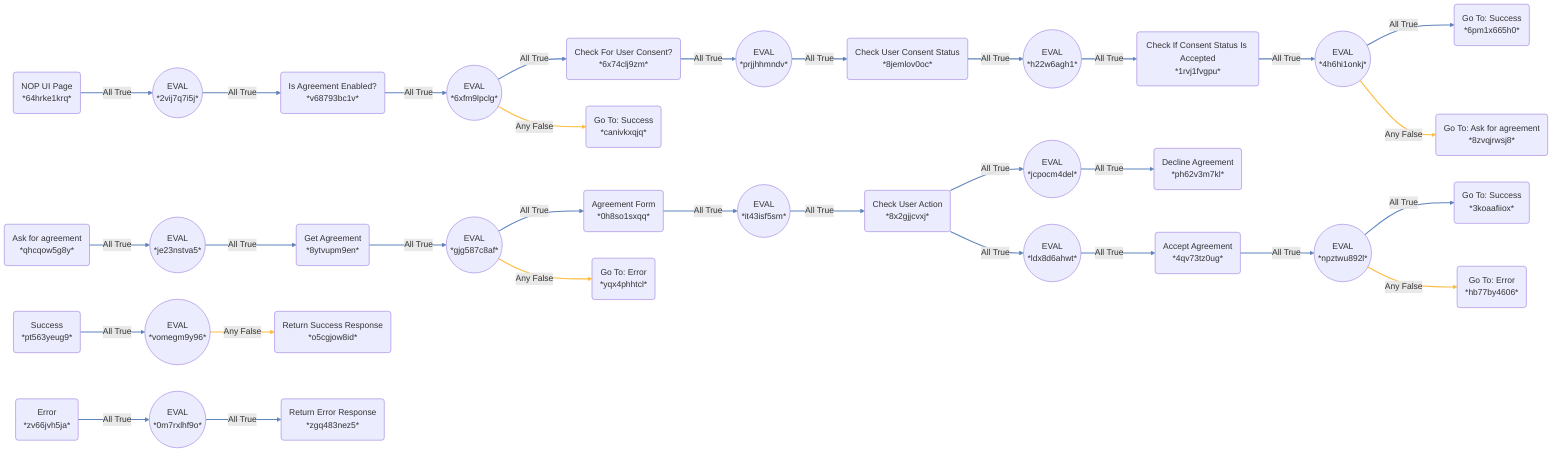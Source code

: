 flowchart LR
    64hrke1krq("NOP UI Page<br>*64hrke1krq*") -- All True --> 2vij7q7i5j(("EVAL<br>*2vij7q7i5j*"))
    2vij7q7i5j(("EVAL<br>*2vij7q7i5j*")) -- All True --> v68793bc1v("Is Agreement Enabled?<br>*v68793bc1v*")
    v68793bc1v("Is Agreement Enabled?<br>*v68793bc1v*") -- All True --> 6xfm9lpclg(("EVAL<br>*6xfm9lpclg*"))
    6xfm9lpclg(("EVAL<br>*6xfm9lpclg*")) -- All True --> 6x74clj9zm("Check For User Consent?<br>*6x74clj9zm*")
    6x74clj9zm("Check For User Consent?<br>*6x74clj9zm*") -- All True --> prjjhhmndv(("EVAL<br>*prjjhhmndv*"))
    prjjhhmndv(("EVAL<br>*prjjhhmndv*")) -- All True --> 8jemlov0oc("Check User Consent Status<br>*8jemlov0oc*")
    8jemlov0oc("Check User Consent Status<br>*8jemlov0oc*") -- All True --> h22w6agh1(("EVAL<br>*h22w6agh1*"))
    h22w6agh1(("EVAL<br>*h22w6agh1*")) -- All True --> 1rvj1fvgpu("Check If Consent Status Is Accepted<br>*1rvj1fvgpu*")
    1rvj1fvgpu("Check If Consent Status Is Accepted<br>*1rvj1fvgpu*") -- All True --> 4h6hi1onkj(("EVAL<br>*4h6hi1onkj*"))
    4h6hi1onkj(("EVAL<br>*4h6hi1onkj*")) -- All True --> 6pm1x665h0("Go To: Success<br>*6pm1x665h0*")
    4h6hi1onkj(("EVAL<br>*4h6hi1onkj*")) -- Any False --> 8zvqjrwsj8("Go To: Ask for agreement<br>*8zvqjrwsj8*")
    6xfm9lpclg(("EVAL<br>*6xfm9lpclg*")) -- Any False --> canivkxqjq("Go To: Success<br>*canivkxqjq*")
    qhcqow5g8y("Ask for agreement<br>*qhcqow5g8y*") -- All True --> je23nstva5(("EVAL<br>*je23nstva5*"))
    je23nstva5(("EVAL<br>*je23nstva5*")) -- All True --> 8ytvupm9en("Get Agreement<br>*8ytvupm9en*")
    8ytvupm9en("Get Agreement<br>*8ytvupm9en*") -- All True --> gjg587c8af(("EVAL<br>*gjg587c8af*"))
    gjg587c8af(("EVAL<br>*gjg587c8af*")) -- All True --> 0h8so1sxqq("Agreement Form<br>*0h8so1sxqq*")
    0h8so1sxqq("Agreement Form<br>*0h8so1sxqq*") -- All True --> it43isf5sm(("EVAL<br>*it43isf5sm*"))
    it43isf5sm(("EVAL<br>*it43isf5sm*")) -- All True --> 8x2gjjcvxj("Check User Action<br>*8x2gjjcvxj*")
    8x2gjjcvxj("Check User Action<br>*8x2gjjcvxj*") -- All True --> jcpocm4del(("EVAL<br>*jcpocm4del*"))
    jcpocm4del(("EVAL<br>*jcpocm4del*")) -- All True --> ph62v3m7kl("Decline Agreement<br>*ph62v3m7kl*")
    8x2gjjcvxj("Check User Action<br>*8x2gjjcvxj*") -- All True --> ldx8d6ahwt(("EVAL<br>*ldx8d6ahwt*"))
    ldx8d6ahwt(("EVAL<br>*ldx8d6ahwt*")) -- All True --> 4qv73tz0ug("Accept Agreement<br>*4qv73tz0ug*")
    4qv73tz0ug("Accept Agreement<br>*4qv73tz0ug*") -- All True --> npztwu892l(("EVAL<br>*npztwu892l*"))
    npztwu892l(("EVAL<br>*npztwu892l*")) -- All True --> 3koaafiiox("Go To: Success<br>*3koaafiiox*")
    npztwu892l(("EVAL<br>*npztwu892l*")) -- Any False --> hb77by4606("Go To: Error<br>*hb77by4606*")
    gjg587c8af(("EVAL<br>*gjg587c8af*")) -- Any False --> yqx4phhtcl("Go To: Error<br>*yqx4phhtcl*")
    pt563yeug9("Success<br>*pt563yeug9*") -- All True --> vomegm9y96(("EVAL<br>*vomegm9y96*"))
    vomegm9y96(("EVAL<br>*vomegm9y96*")) -- Any False --> o5cgjow8id("Return Success Response<br>*o5cgjow8id*")
    zv66jvh5ja("Error<br>*zv66jvh5ja*") -- All True --> 0m7rxlhf9o(("EVAL<br>*0m7rxlhf9o*"))
    0m7rxlhf9o(("EVAL<br>*0m7rxlhf9o*")) -- All True --> zgq483nez5("Return Error Response<br>*zgq483nez5*")

    linkStyle 0 stroke:#5F84BB,stroke-width:2px;
    linkStyle 1 stroke:#5F84BB,stroke-width:2px;
    linkStyle 2 stroke:#5F84BB,stroke-width:2px;
    linkStyle 3 stroke:#5F84BB,stroke-width:2px;
    linkStyle 4 stroke:#5F84BB,stroke-width:2px;
    linkStyle 5 stroke:#5F84BB,stroke-width:2px;
    linkStyle 6 stroke:#5F84BB,stroke-width:2px;
    linkStyle 7 stroke:#5F84BB,stroke-width:2px;
    linkStyle 8 stroke:#5F84BB,stroke-width:2px;
    linkStyle 9 stroke:#5F84BB,stroke-width:2px;
    linkStyle 10 stroke:#FCBC3E,stroke-width:2px;
    linkStyle 11 stroke:#FCBC3E,stroke-width:2px;
    linkStyle 12 stroke:#5F84BB,stroke-width:2px;
    linkStyle 13 stroke:#5F84BB,stroke-width:2px;
    linkStyle 14 stroke:#5F84BB,stroke-width:2px;
    linkStyle 15 stroke:#5F84BB,stroke-width:2px;
    linkStyle 16 stroke:#5F84BB,stroke-width:2px;
    linkStyle 17 stroke:#5F84BB,stroke-width:2px;
    linkStyle 18 stroke:#5F84BB,stroke-width:2px;
    linkStyle 19 stroke:#5F84BB,stroke-width:2px;
    linkStyle 20 stroke:#5F84BB,stroke-width:2px;
    linkStyle 21 stroke:#5F84BB,stroke-width:2px;
    linkStyle 22 stroke:#5F84BB,stroke-width:2px;
    linkStyle 23 stroke:#5F84BB,stroke-width:2px;
    linkStyle 24 stroke:#FCBC3E,stroke-width:2px;
    linkStyle 25 stroke:#FCBC3E,stroke-width:2px;
    linkStyle 26 stroke:#5F84BB,stroke-width:2px;
    linkStyle 27 stroke:#FCBC3E,stroke-width:2px;
    linkStyle 28 stroke:#5F84BB,stroke-width:2px;
    linkStyle 29 stroke:#5F84BB,stroke-width:2px;